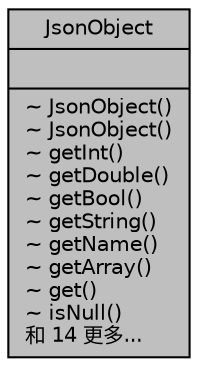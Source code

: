 digraph "JsonObject"
{
  edge [fontname="Helvetica",fontsize="10",labelfontname="Helvetica",labelfontsize="10"];
  node [fontname="Helvetica",fontsize="10",shape=record];
  Node1 [label="{JsonObject\n||~ JsonObject()\l~ JsonObject()\l~ getInt()\l~ getDouble()\l~ getBool()\l~ getString()\l~ getName()\l~ getArray()\l~ get()\l~ isNull()\l和 14 更多...\l}",height=0.2,width=0.4,color="black", fillcolor="grey75", style="filled", fontcolor="black"];
}
